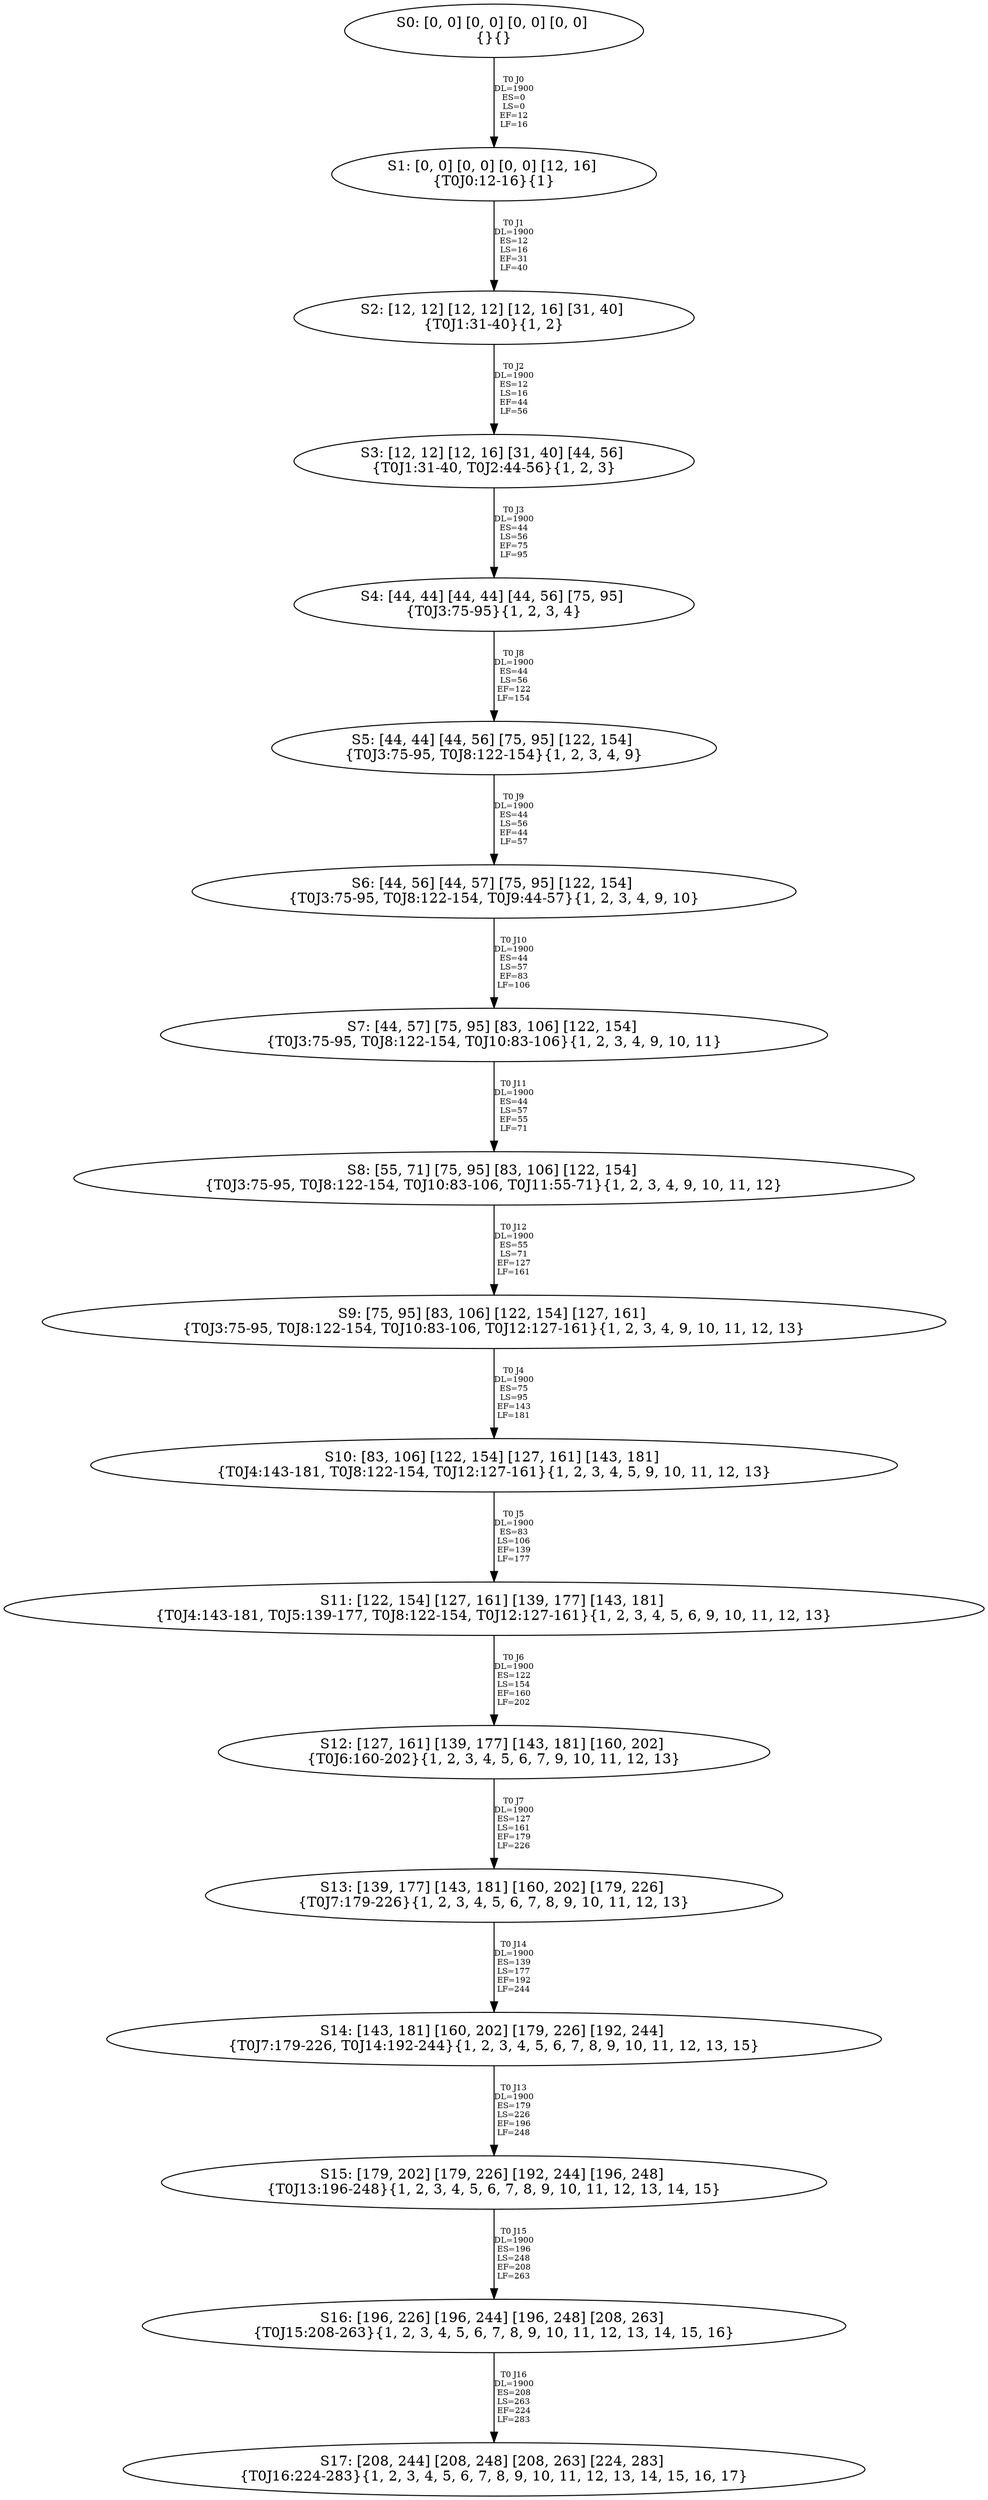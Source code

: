 digraph {
	S0[label="S0: [0, 0] [0, 0] [0, 0] [0, 0] \n{}{}"];
	S1[label="S1: [0, 0] [0, 0] [0, 0] [12, 16] \n{T0J0:12-16}{1}"];
	S2[label="S2: [12, 12] [12, 12] [12, 16] [31, 40] \n{T0J1:31-40}{1, 2}"];
	S3[label="S3: [12, 12] [12, 16] [31, 40] [44, 56] \n{T0J1:31-40, T0J2:44-56}{1, 2, 3}"];
	S4[label="S4: [44, 44] [44, 44] [44, 56] [75, 95] \n{T0J3:75-95}{1, 2, 3, 4}"];
	S5[label="S5: [44, 44] [44, 56] [75, 95] [122, 154] \n{T0J3:75-95, T0J8:122-154}{1, 2, 3, 4, 9}"];
	S6[label="S6: [44, 56] [44, 57] [75, 95] [122, 154] \n{T0J3:75-95, T0J8:122-154, T0J9:44-57}{1, 2, 3, 4, 9, 10}"];
	S7[label="S7: [44, 57] [75, 95] [83, 106] [122, 154] \n{T0J3:75-95, T0J8:122-154, T0J10:83-106}{1, 2, 3, 4, 9, 10, 11}"];
	S8[label="S8: [55, 71] [75, 95] [83, 106] [122, 154] \n{T0J3:75-95, T0J8:122-154, T0J10:83-106, T0J11:55-71}{1, 2, 3, 4, 9, 10, 11, 12}"];
	S9[label="S9: [75, 95] [83, 106] [122, 154] [127, 161] \n{T0J3:75-95, T0J8:122-154, T0J10:83-106, T0J12:127-161}{1, 2, 3, 4, 9, 10, 11, 12, 13}"];
	S10[label="S10: [83, 106] [122, 154] [127, 161] [143, 181] \n{T0J4:143-181, T0J8:122-154, T0J12:127-161}{1, 2, 3, 4, 5, 9, 10, 11, 12, 13}"];
	S11[label="S11: [122, 154] [127, 161] [139, 177] [143, 181] \n{T0J4:143-181, T0J5:139-177, T0J8:122-154, T0J12:127-161}{1, 2, 3, 4, 5, 6, 9, 10, 11, 12, 13}"];
	S12[label="S12: [127, 161] [139, 177] [143, 181] [160, 202] \n{T0J6:160-202}{1, 2, 3, 4, 5, 6, 7, 9, 10, 11, 12, 13}"];
	S13[label="S13: [139, 177] [143, 181] [160, 202] [179, 226] \n{T0J7:179-226}{1, 2, 3, 4, 5, 6, 7, 8, 9, 10, 11, 12, 13}"];
	S14[label="S14: [143, 181] [160, 202] [179, 226] [192, 244] \n{T0J7:179-226, T0J14:192-244}{1, 2, 3, 4, 5, 6, 7, 8, 9, 10, 11, 12, 13, 15}"];
	S15[label="S15: [179, 202] [179, 226] [192, 244] [196, 248] \n{T0J13:196-248}{1, 2, 3, 4, 5, 6, 7, 8, 9, 10, 11, 12, 13, 14, 15}"];
	S16[label="S16: [196, 226] [196, 244] [196, 248] [208, 263] \n{T0J15:208-263}{1, 2, 3, 4, 5, 6, 7, 8, 9, 10, 11, 12, 13, 14, 15, 16}"];
	S17[label="S17: [208, 244] [208, 248] [208, 263] [224, 283] \n{T0J16:224-283}{1, 2, 3, 4, 5, 6, 7, 8, 9, 10, 11, 12, 13, 14, 15, 16, 17}"];
	S0 -> S1[label="T0 J0\nDL=1900\nES=0\nLS=0\nEF=12\nLF=16",fontsize=8];
	S1 -> S2[label="T0 J1\nDL=1900\nES=12\nLS=16\nEF=31\nLF=40",fontsize=8];
	S2 -> S3[label="T0 J2\nDL=1900\nES=12\nLS=16\nEF=44\nLF=56",fontsize=8];
	S3 -> S4[label="T0 J3\nDL=1900\nES=44\nLS=56\nEF=75\nLF=95",fontsize=8];
	S4 -> S5[label="T0 J8\nDL=1900\nES=44\nLS=56\nEF=122\nLF=154",fontsize=8];
	S5 -> S6[label="T0 J9\nDL=1900\nES=44\nLS=56\nEF=44\nLF=57",fontsize=8];
	S6 -> S7[label="T0 J10\nDL=1900\nES=44\nLS=57\nEF=83\nLF=106",fontsize=8];
	S7 -> S8[label="T0 J11\nDL=1900\nES=44\nLS=57\nEF=55\nLF=71",fontsize=8];
	S8 -> S9[label="T0 J12\nDL=1900\nES=55\nLS=71\nEF=127\nLF=161",fontsize=8];
	S9 -> S10[label="T0 J4\nDL=1900\nES=75\nLS=95\nEF=143\nLF=181",fontsize=8];
	S10 -> S11[label="T0 J5\nDL=1900\nES=83\nLS=106\nEF=139\nLF=177",fontsize=8];
	S11 -> S12[label="T0 J6\nDL=1900\nES=122\nLS=154\nEF=160\nLF=202",fontsize=8];
	S12 -> S13[label="T0 J7\nDL=1900\nES=127\nLS=161\nEF=179\nLF=226",fontsize=8];
	S13 -> S14[label="T0 J14\nDL=1900\nES=139\nLS=177\nEF=192\nLF=244",fontsize=8];
	S14 -> S15[label="T0 J13\nDL=1900\nES=179\nLS=226\nEF=196\nLF=248",fontsize=8];
	S15 -> S16[label="T0 J15\nDL=1900\nES=196\nLS=248\nEF=208\nLF=263",fontsize=8];
	S16 -> S17[label="T0 J16\nDL=1900\nES=208\nLS=263\nEF=224\nLF=283",fontsize=8];
}
